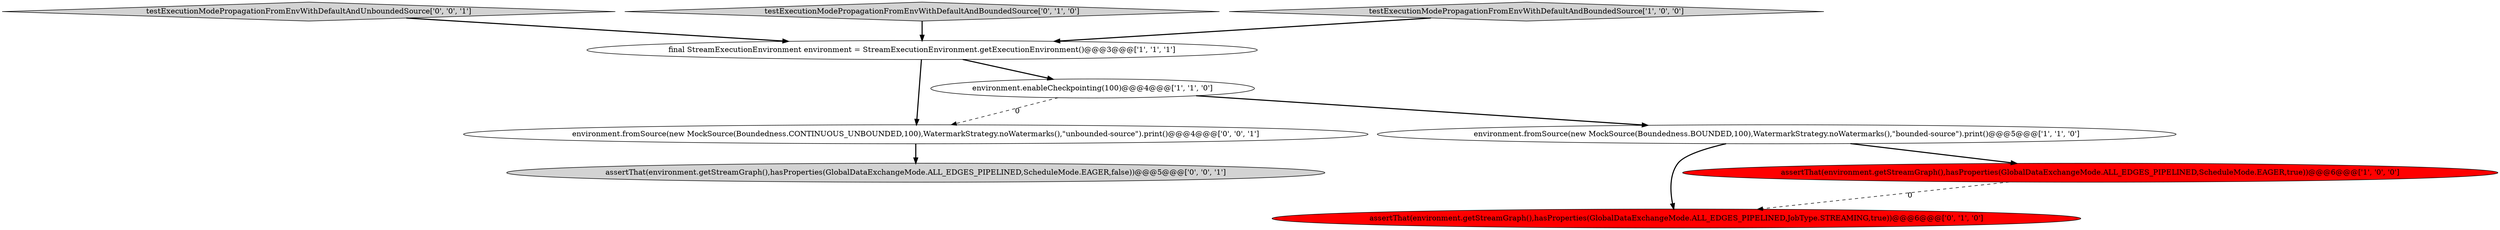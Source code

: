 digraph {
7 [style = filled, label = "testExecutionModePropagationFromEnvWithDefaultAndUnboundedSource['0', '0', '1']", fillcolor = lightgray, shape = diamond image = "AAA0AAABBB3BBB"];
5 [style = filled, label = "assertThat(environment.getStreamGraph(),hasProperties(GlobalDataExchangeMode.ALL_EDGES_PIPELINED,JobType.STREAMING,true))@@@6@@@['0', '1', '0']", fillcolor = red, shape = ellipse image = "AAA1AAABBB2BBB"];
6 [style = filled, label = "testExecutionModePropagationFromEnvWithDefaultAndBoundedSource['0', '1', '0']", fillcolor = lightgray, shape = diamond image = "AAA0AAABBB2BBB"];
0 [style = filled, label = "environment.fromSource(new MockSource(Boundedness.BOUNDED,100),WatermarkStrategy.noWatermarks(),\"bounded-source\").print()@@@5@@@['1', '1', '0']", fillcolor = white, shape = ellipse image = "AAA0AAABBB1BBB"];
2 [style = filled, label = "assertThat(environment.getStreamGraph(),hasProperties(GlobalDataExchangeMode.ALL_EDGES_PIPELINED,ScheduleMode.EAGER,true))@@@6@@@['1', '0', '0']", fillcolor = red, shape = ellipse image = "AAA1AAABBB1BBB"];
8 [style = filled, label = "assertThat(environment.getStreamGraph(),hasProperties(GlobalDataExchangeMode.ALL_EDGES_PIPELINED,ScheduleMode.EAGER,false))@@@5@@@['0', '0', '1']", fillcolor = lightgray, shape = ellipse image = "AAA0AAABBB3BBB"];
3 [style = filled, label = "testExecutionModePropagationFromEnvWithDefaultAndBoundedSource['1', '0', '0']", fillcolor = lightgray, shape = diamond image = "AAA0AAABBB1BBB"];
9 [style = filled, label = "environment.fromSource(new MockSource(Boundedness.CONTINUOUS_UNBOUNDED,100),WatermarkStrategy.noWatermarks(),\"unbounded-source\").print()@@@4@@@['0', '0', '1']", fillcolor = white, shape = ellipse image = "AAA0AAABBB3BBB"];
4 [style = filled, label = "environment.enableCheckpointing(100)@@@4@@@['1', '1', '0']", fillcolor = white, shape = ellipse image = "AAA0AAABBB1BBB"];
1 [style = filled, label = "final StreamExecutionEnvironment environment = StreamExecutionEnvironment.getExecutionEnvironment()@@@3@@@['1', '1', '1']", fillcolor = white, shape = ellipse image = "AAA0AAABBB1BBB"];
6->1 [style = bold, label=""];
4->9 [style = dashed, label="0"];
2->5 [style = dashed, label="0"];
1->4 [style = bold, label=""];
0->2 [style = bold, label=""];
7->1 [style = bold, label=""];
3->1 [style = bold, label=""];
9->8 [style = bold, label=""];
1->9 [style = bold, label=""];
4->0 [style = bold, label=""];
0->5 [style = bold, label=""];
}
